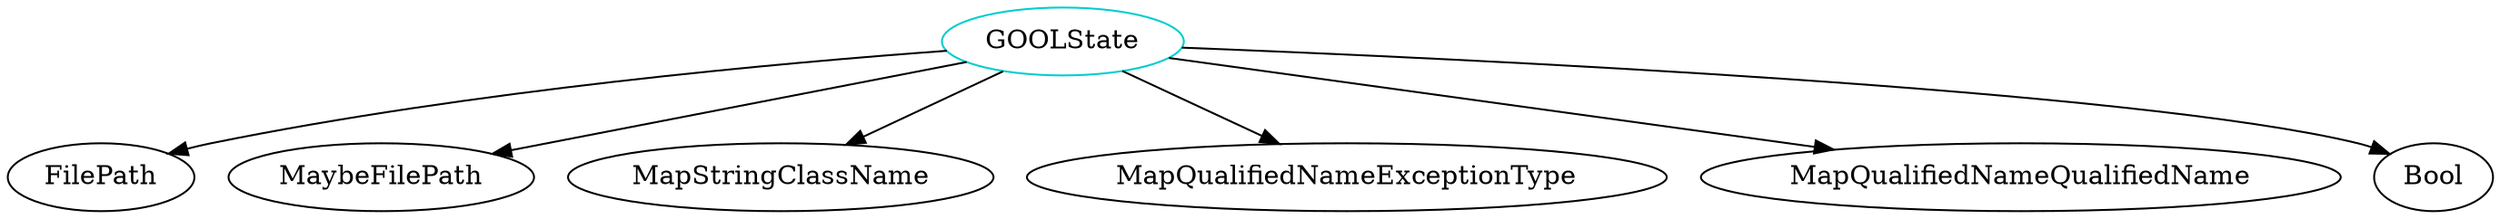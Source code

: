 digraph goolstate{
GOOLState -> FilePath;
GOOLState -> MaybeFilePath;
GOOLState -> MapStringClassName;
GOOLState -> MapQualifiedNameExceptionType;
GOOLState -> MapQualifiedNameQualifiedName;
GOOLState -> Bool;
GOOLState	[shape=oval, color=cyan3, label="GOOLState"];
}
